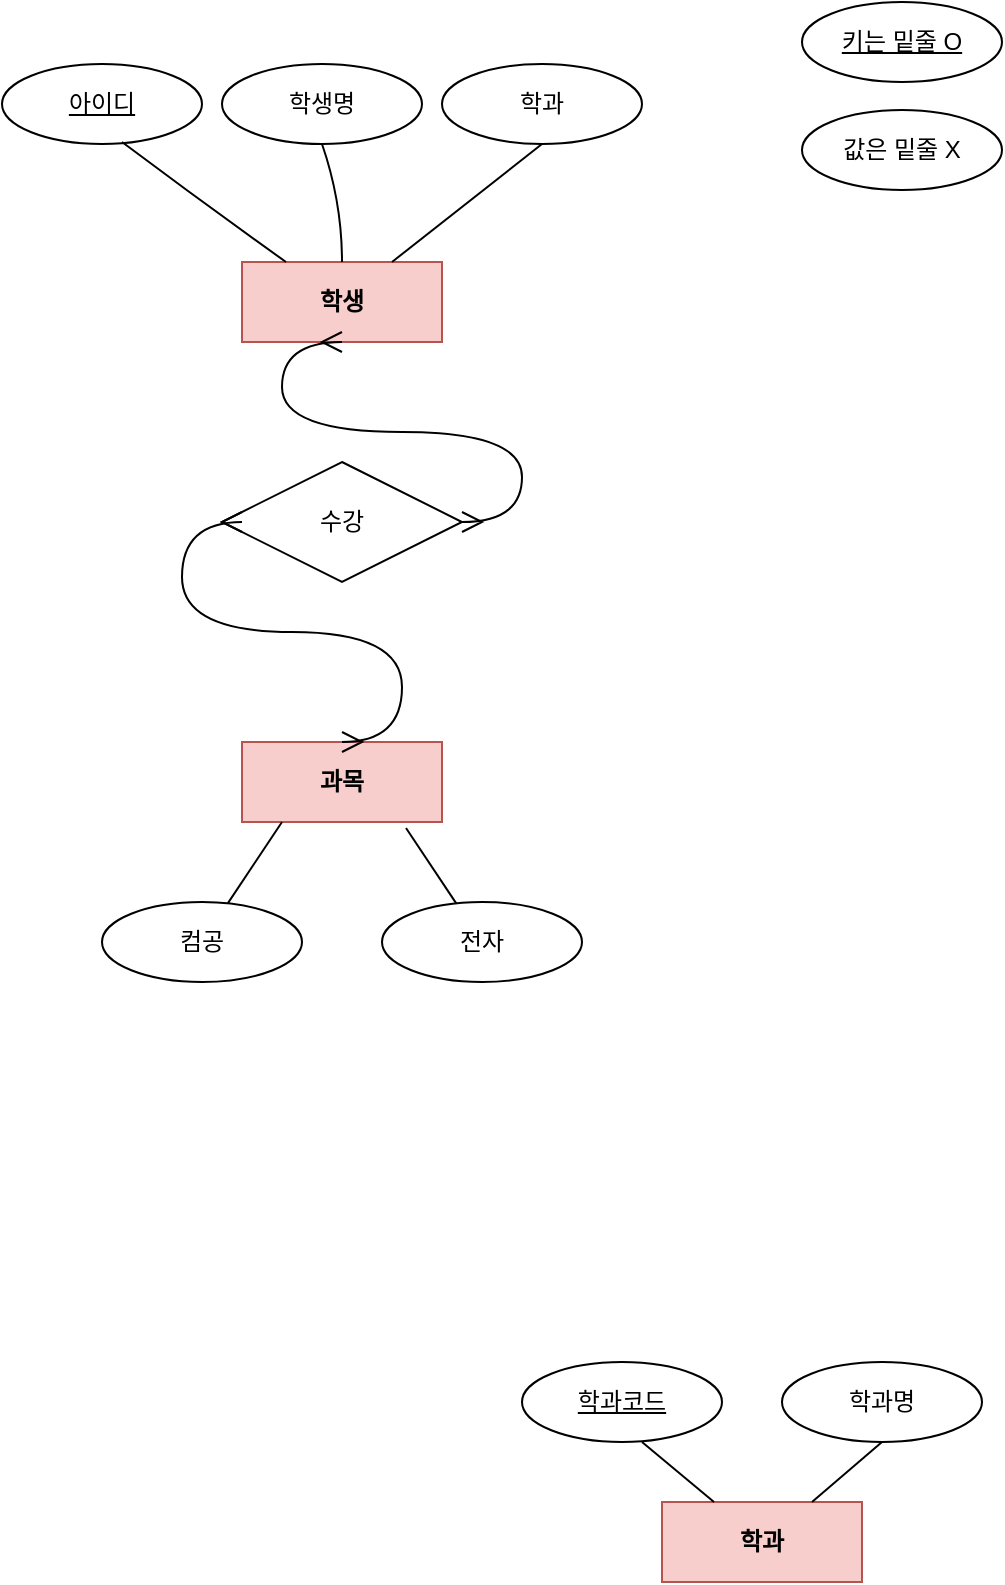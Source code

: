 <mxfile version="24.0.5" type="github" pages="2">
  <diagram name="페이지-1" id="2DOYxWZ5xgJUUdaH0BIb">
    <mxGraphModel dx="936" dy="1225" grid="1" gridSize="10" guides="1" tooltips="1" connect="1" arrows="1" fold="1" page="0" pageScale="1" pageWidth="827" pageHeight="1169" math="0" shadow="0">
      <root>
        <mxCell id="0" />
        <mxCell id="1" parent="0" />
        <mxCell id="uAc26PnYWpFvvfHIfxNW-1" value="학생" style="whiteSpace=wrap;html=1;align=center;fillColor=#f8cecc;strokeColor=#b85450;fontStyle=1;rounded=0;glass=0;shadow=0;" vertex="1" parent="1">
          <mxGeometry x="110" y="-80" width="100" height="40" as="geometry" />
        </mxCell>
        <mxCell id="_ypdJV9gRVcfppPdTh2S-1" value="학과" style="whiteSpace=wrap;html=1;align=center;fillColor=#f8cecc;strokeColor=#b85450;fontStyle=1" vertex="1" parent="1">
          <mxGeometry x="320" y="540" width="100" height="40" as="geometry" />
        </mxCell>
        <mxCell id="_ypdJV9gRVcfppPdTh2S-2" value="&lt;font&gt;과목&lt;/font&gt;" style="whiteSpace=wrap;html=1;align=center;fillColor=#f8cecc;strokeColor=#b85450;fontStyle=1" vertex="1" parent="1">
          <mxGeometry x="110" y="160" width="100" height="40" as="geometry" />
        </mxCell>
        <mxCell id="_ypdJV9gRVcfppPdTh2S-4" value="학생명" style="ellipse;whiteSpace=wrap;html=1;align=center;" vertex="1" parent="1">
          <mxGeometry x="100" y="-179" width="100" height="40" as="geometry" />
        </mxCell>
        <mxCell id="_ypdJV9gRVcfppPdTh2S-5" value="학과" style="ellipse;whiteSpace=wrap;html=1;align=center;" vertex="1" parent="1">
          <mxGeometry x="210" y="-179" width="100" height="40" as="geometry" />
        </mxCell>
        <mxCell id="_ypdJV9gRVcfppPdTh2S-6" value="&lt;font&gt;아이디&lt;/font&gt;" style="ellipse;whiteSpace=wrap;html=1;align=center;fontStyle=4;" vertex="1" parent="1">
          <mxGeometry x="-10" y="-179" width="100" height="40" as="geometry" />
        </mxCell>
        <mxCell id="_ypdJV9gRVcfppPdTh2S-7" value="&lt;font&gt;학과코드&lt;/font&gt;" style="ellipse;whiteSpace=wrap;html=1;align=center;fontStyle=4;" vertex="1" parent="1">
          <mxGeometry x="250" y="470" width="100" height="40" as="geometry" />
        </mxCell>
        <mxCell id="_ypdJV9gRVcfppPdTh2S-8" value="학과명" style="ellipse;whiteSpace=wrap;html=1;align=center;" vertex="1" parent="1">
          <mxGeometry x="380" y="470" width="100" height="40" as="geometry" />
        </mxCell>
        <mxCell id="_ypdJV9gRVcfppPdTh2S-9" value="키는 밑줄 O" style="ellipse;whiteSpace=wrap;html=1;align=center;fontStyle=4;" vertex="1" parent="1">
          <mxGeometry x="390" y="-210" width="100" height="40" as="geometry" />
        </mxCell>
        <mxCell id="_ypdJV9gRVcfppPdTh2S-10" value="값은 밑줄 X" style="ellipse;whiteSpace=wrap;html=1;align=center;" vertex="1" parent="1">
          <mxGeometry x="390" y="-156" width="100" height="40" as="geometry" />
        </mxCell>
        <mxCell id="_ypdJV9gRVcfppPdTh2S-11" value="" style="endArrow=none;html=1;rounded=0;fontSize=12;startSize=8;endSize=8;curved=1;" edge="1" parent="1" target="uAc26PnYWpFvvfHIfxNW-1">
          <mxGeometry relative="1" as="geometry">
            <mxPoint x="50" y="-140" as="sourcePoint" />
            <mxPoint x="110" y="-40" as="targetPoint" />
            <Array as="points">
              <mxPoint x="90" y="-110" />
            </Array>
          </mxGeometry>
        </mxCell>
        <mxCell id="_ypdJV9gRVcfppPdTh2S-15" value="" style="endArrow=none;html=1;rounded=0;fontSize=12;startSize=8;endSize=8;curved=1;exitX=0.5;exitY=1;exitDx=0;exitDy=0;entryX=0.5;entryY=0;entryDx=0;entryDy=0;" edge="1" parent="1" source="_ypdJV9gRVcfppPdTh2S-4" target="uAc26PnYWpFvvfHIfxNW-1">
          <mxGeometry relative="1" as="geometry">
            <mxPoint x="90" y="-116" as="sourcePoint" />
            <mxPoint x="250" y="-116" as="targetPoint" />
            <Array as="points">
              <mxPoint x="160" y="-110" />
            </Array>
          </mxGeometry>
        </mxCell>
        <mxCell id="_ypdJV9gRVcfppPdTh2S-16" value="" style="endArrow=none;html=1;rounded=0;fontSize=12;startSize=8;endSize=8;curved=1;entryX=0.5;entryY=1;entryDx=0;entryDy=0;exitX=0.75;exitY=0;exitDx=0;exitDy=0;" edge="1" parent="1" source="uAc26PnYWpFvvfHIfxNW-1" target="_ypdJV9gRVcfppPdTh2S-5">
          <mxGeometry relative="1" as="geometry">
            <mxPoint x="160" y="-80" as="sourcePoint" />
            <mxPoint x="320" y="-80" as="targetPoint" />
          </mxGeometry>
        </mxCell>
        <mxCell id="_ypdJV9gRVcfppPdTh2S-17" value="" style="endArrow=none;html=1;rounded=0;fontSize=12;startSize=8;endSize=8;curved=1;" edge="1" parent="1" target="_ypdJV9gRVcfppPdTh2S-1">
          <mxGeometry relative="1" as="geometry">
            <mxPoint x="310" y="510" as="sourcePoint" />
            <mxPoint x="470" y="510" as="targetPoint" />
          </mxGeometry>
        </mxCell>
        <mxCell id="_ypdJV9gRVcfppPdTh2S-18" value="" style="endArrow=none;html=1;rounded=0;fontSize=12;startSize=8;endSize=8;curved=1;entryX=0.5;entryY=1;entryDx=0;entryDy=0;exitX=0.75;exitY=0;exitDx=0;exitDy=0;" edge="1" parent="1" source="_ypdJV9gRVcfppPdTh2S-1" target="_ypdJV9gRVcfppPdTh2S-8">
          <mxGeometry relative="1" as="geometry">
            <mxPoint x="370" y="540" as="sourcePoint" />
            <mxPoint x="530" y="540" as="targetPoint" />
          </mxGeometry>
        </mxCell>
        <mxCell id="_ypdJV9gRVcfppPdTh2S-19" value="컴공" style="ellipse;whiteSpace=wrap;html=1;align=center;" vertex="1" parent="1">
          <mxGeometry x="40" y="240" width="100" height="40" as="geometry" />
        </mxCell>
        <mxCell id="_ypdJV9gRVcfppPdTh2S-20" value="전자" style="ellipse;whiteSpace=wrap;html=1;align=center;" vertex="1" parent="1">
          <mxGeometry x="180" y="240" width="100" height="40" as="geometry" />
        </mxCell>
        <mxCell id="_ypdJV9gRVcfppPdTh2S-21" value="수강" style="shape=rhombus;perimeter=rhombusPerimeter;whiteSpace=wrap;html=1;align=center;" vertex="1" parent="1">
          <mxGeometry x="100" y="20" width="120" height="60" as="geometry" />
        </mxCell>
        <mxCell id="_ypdJV9gRVcfppPdTh2S-22" value="" style="endArrow=none;html=1;rounded=0;fontSize=12;startSize=8;endSize=8;curved=1;" edge="1" parent="1" source="_ypdJV9gRVcfppPdTh2S-19">
          <mxGeometry relative="1" as="geometry">
            <mxPoint x="90" y="130" as="sourcePoint" />
            <mxPoint x="130" y="200" as="targetPoint" />
          </mxGeometry>
        </mxCell>
        <mxCell id="_ypdJV9gRVcfppPdTh2S-23" value="" style="endArrow=none;html=1;rounded=0;fontSize=12;startSize=8;endSize=8;curved=1;exitX=0.82;exitY=1.075;exitDx=0;exitDy=0;exitPerimeter=0;" edge="1" parent="1" source="_ypdJV9gRVcfppPdTh2S-2" target="_ypdJV9gRVcfppPdTh2S-20">
          <mxGeometry relative="1" as="geometry">
            <mxPoint x="190" y="160" as="sourcePoint" />
            <mxPoint x="225" y="130" as="targetPoint" />
          </mxGeometry>
        </mxCell>
        <mxCell id="_ypdJV9gRVcfppPdTh2S-24" value="" style="edgeStyle=entityRelationEdgeStyle;fontSize=12;html=1;endArrow=ERmany;startArrow=ERmany;rounded=0;startSize=8;endSize=8;curved=1;" edge="1" parent="1" source="_ypdJV9gRVcfppPdTh2S-21">
          <mxGeometry width="100" height="100" relative="1" as="geometry">
            <mxPoint x="60" y="60" as="sourcePoint" />
            <mxPoint x="160" y="-40" as="targetPoint" />
          </mxGeometry>
        </mxCell>
        <mxCell id="_ypdJV9gRVcfppPdTh2S-26" value="" style="edgeStyle=entityRelationEdgeStyle;fontSize=12;html=1;endArrow=ERmany;startArrow=ERmany;rounded=0;startSize=8;endSize=8;curved=1;exitX=0.5;exitY=0;exitDx=0;exitDy=0;" edge="1" parent="1" source="_ypdJV9gRVcfppPdTh2S-2">
          <mxGeometry width="100" height="100" relative="1" as="geometry">
            <mxPoint x="190" y="160" as="sourcePoint" />
            <mxPoint x="110" y="50" as="targetPoint" />
            <Array as="points">
              <mxPoint x="80" y="110" />
              <mxPoint x="80" y="100" />
              <mxPoint x="80" y="50" />
              <mxPoint x="40" y="100" />
            </Array>
          </mxGeometry>
        </mxCell>
      </root>
    </mxGraphModel>
  </diagram>
  <diagram id="DN-c609IC1GtnqYC4qCK" name="페이지-2">
    <mxGraphModel dx="536" dy="825" grid="0" gridSize="10" guides="1" tooltips="1" connect="1" arrows="1" fold="1" page="0" pageScale="1" pageWidth="827" pageHeight="1169" math="0" shadow="0">
      <root>
        <mxCell id="0" />
        <mxCell id="1" parent="0" />
      </root>
    </mxGraphModel>
  </diagram>
</mxfile>
